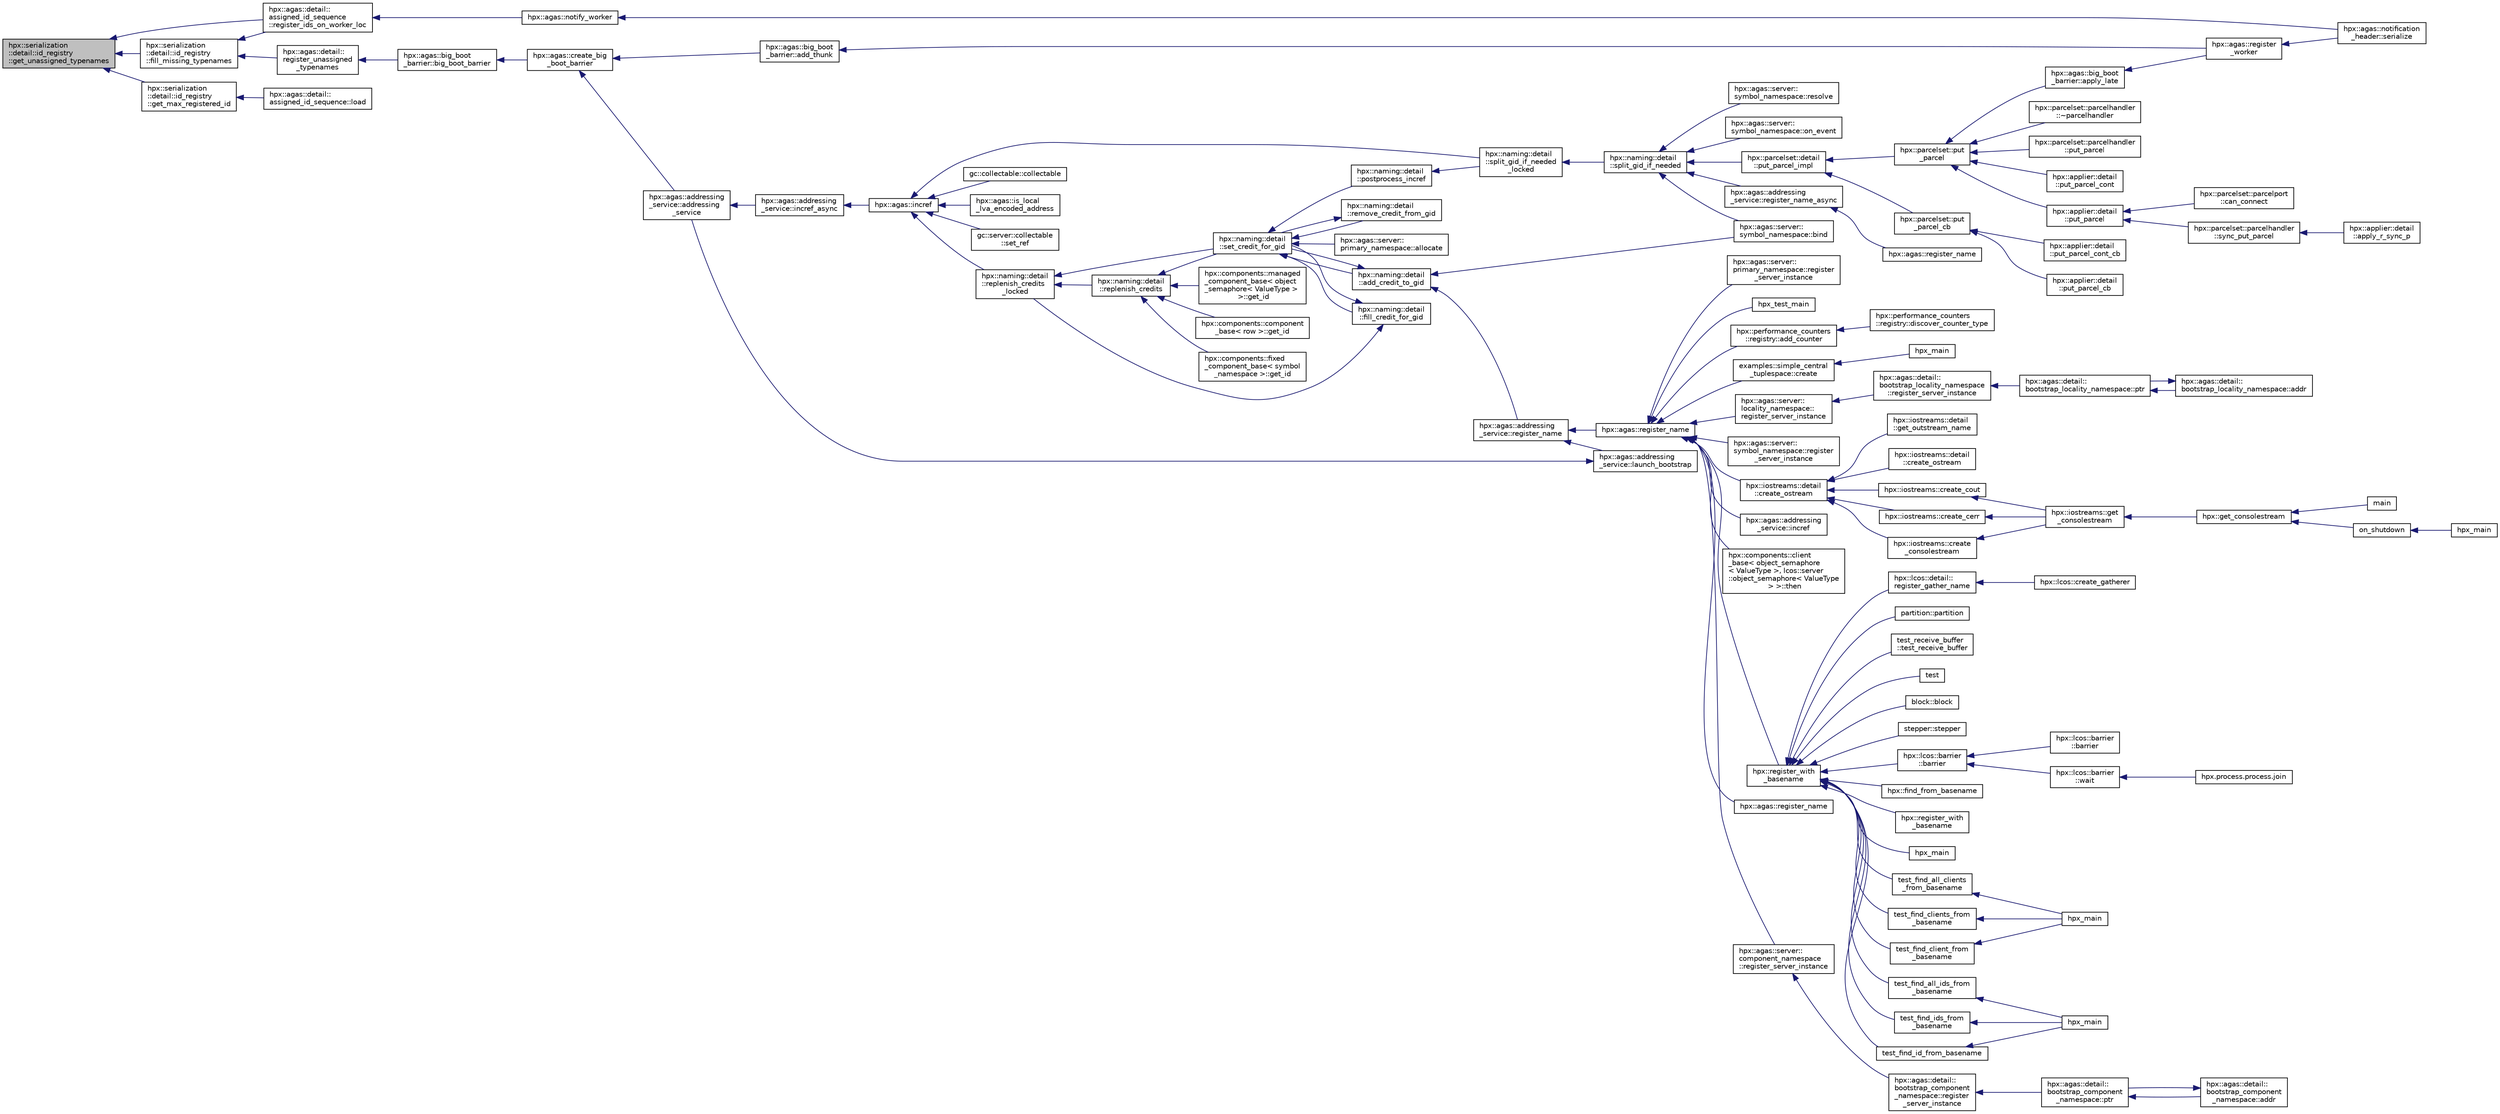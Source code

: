 digraph "hpx::serialization::detail::id_registry::get_unassigned_typenames"
{
  edge [fontname="Helvetica",fontsize="10",labelfontname="Helvetica",labelfontsize="10"];
  node [fontname="Helvetica",fontsize="10",shape=record];
  rankdir="LR";
  Node113 [label="hpx::serialization\l::detail::id_registry\l::get_unassigned_typenames",height=0.2,width=0.4,color="black", fillcolor="grey75", style="filled", fontcolor="black"];
  Node113 -> Node114 [dir="back",color="midnightblue",fontsize="10",style="solid",fontname="Helvetica"];
  Node114 [label="hpx::agas::detail::\lassigned_id_sequence\l::register_ids_on_worker_loc",height=0.2,width=0.4,color="black", fillcolor="white", style="filled",URL="$dd/d18/structhpx_1_1agas_1_1detail_1_1assigned__id__sequence.html#a35eae836c4f5b4b971e74572c990c689"];
  Node114 -> Node115 [dir="back",color="midnightblue",fontsize="10",style="solid",fontname="Helvetica"];
  Node115 [label="hpx::agas::notify_worker",height=0.2,width=0.4,color="black", fillcolor="white", style="filled",URL="$dc/d54/namespacehpx_1_1agas.html#a9bf88ab8d54a369fb9ed0fd3157ef1e8"];
  Node115 -> Node116 [dir="back",color="midnightblue",fontsize="10",style="solid",fontname="Helvetica"];
  Node116 [label="hpx::agas::notification\l_header::serialize",height=0.2,width=0.4,color="black", fillcolor="white", style="filled",URL="$de/dae/structhpx_1_1agas_1_1notification__header.html#aa028cf0e80baf9259523c340c4568634"];
  Node113 -> Node117 [dir="back",color="midnightblue",fontsize="10",style="solid",fontname="Helvetica"];
  Node117 [label="hpx::serialization\l::detail::id_registry\l::fill_missing_typenames",height=0.2,width=0.4,color="black", fillcolor="white", style="filled",URL="$dc/d9a/classhpx_1_1serialization_1_1detail_1_1id__registry.html#a80cd98a900de5a5347cf51ab710ed1be"];
  Node117 -> Node118 [dir="back",color="midnightblue",fontsize="10",style="solid",fontname="Helvetica"];
  Node118 [label="hpx::agas::detail::\lregister_unassigned\l_typenames",height=0.2,width=0.4,color="black", fillcolor="white", style="filled",URL="$dd/dd0/namespacehpx_1_1agas_1_1detail.html#a69a4d9fbe321b26f2eeeacaae98c05bb"];
  Node118 -> Node119 [dir="back",color="midnightblue",fontsize="10",style="solid",fontname="Helvetica"];
  Node119 [label="hpx::agas::big_boot\l_barrier::big_boot_barrier",height=0.2,width=0.4,color="black", fillcolor="white", style="filled",URL="$d8/db6/structhpx_1_1agas_1_1big__boot__barrier.html#ab00f39b77e1ae054dddeab796ac49a07"];
  Node119 -> Node120 [dir="back",color="midnightblue",fontsize="10",style="solid",fontname="Helvetica"];
  Node120 [label="hpx::agas::create_big\l_boot_barrier",height=0.2,width=0.4,color="black", fillcolor="white", style="filled",URL="$dc/d54/namespacehpx_1_1agas.html#a272f64deb448ea9613501a5b3458a57f"];
  Node120 -> Node121 [dir="back",color="midnightblue",fontsize="10",style="solid",fontname="Helvetica"];
  Node121 [label="hpx::agas::addressing\l_service::addressing\l_service",height=0.2,width=0.4,color="black", fillcolor="white", style="filled",URL="$db/d58/structhpx_1_1agas_1_1addressing__service.html#a4cd885b12c530009f44f7372c197d54f"];
  Node121 -> Node122 [dir="back",color="midnightblue",fontsize="10",style="solid",fontname="Helvetica"];
  Node122 [label="hpx::agas::addressing\l_service::incref_async",height=0.2,width=0.4,color="black", fillcolor="white", style="filled",URL="$db/d58/structhpx_1_1agas_1_1addressing__service.html#adae9df2634cf648f129f203c3678c1c1",tooltip="Increment the global reference count for the given id. "];
  Node122 -> Node123 [dir="back",color="midnightblue",fontsize="10",style="solid",fontname="Helvetica"];
  Node123 [label="hpx::agas::incref",height=0.2,width=0.4,color="black", fillcolor="white", style="filled",URL="$dc/d54/namespacehpx_1_1agas.html#aad81d2ea721c1a5692e243ef07bf164f"];
  Node123 -> Node124 [dir="back",color="midnightblue",fontsize="10",style="solid",fontname="Helvetica"];
  Node124 [label="hpx::agas::is_local\l_lva_encoded_address",height=0.2,width=0.4,color="black", fillcolor="white", style="filled",URL="$dc/d54/namespacehpx_1_1agas.html#abb5e5584ed3b536ace8e3f58415e24c2"];
  Node123 -> Node125 [dir="back",color="midnightblue",fontsize="10",style="solid",fontname="Helvetica"];
  Node125 [label="gc::server::collectable\l::set_ref",height=0.2,width=0.4,color="black", fillcolor="white", style="filled",URL="$da/d76/structgc_1_1server_1_1collectable.html#a8e123e39f5a85da593dc15b5f872748d"];
  Node123 -> Node126 [dir="back",color="midnightblue",fontsize="10",style="solid",fontname="Helvetica"];
  Node126 [label="gc::collectable::collectable",height=0.2,width=0.4,color="black", fillcolor="white", style="filled",URL="$da/d23/structgc_1_1collectable.html#a9ac791be34891330ff8192ac2ef68c7c"];
  Node123 -> Node127 [dir="back",color="midnightblue",fontsize="10",style="solid",fontname="Helvetica"];
  Node127 [label="hpx::naming::detail\l::split_gid_if_needed\l_locked",height=0.2,width=0.4,color="black", fillcolor="white", style="filled",URL="$d5/d18/namespacehpx_1_1naming_1_1detail.html#a8a41d874bb719f702a76d483293d9d56"];
  Node127 -> Node128 [dir="back",color="midnightblue",fontsize="10",style="solid",fontname="Helvetica"];
  Node128 [label="hpx::naming::detail\l::split_gid_if_needed",height=0.2,width=0.4,color="black", fillcolor="white", style="filled",URL="$d5/d18/namespacehpx_1_1naming_1_1detail.html#a106949fcb9087fb6bdca67d048d6568f"];
  Node128 -> Node129 [dir="back",color="midnightblue",fontsize="10",style="solid",fontname="Helvetica"];
  Node129 [label="hpx::agas::addressing\l_service::register_name_async",height=0.2,width=0.4,color="black", fillcolor="white", style="filled",URL="$db/d58/structhpx_1_1agas_1_1addressing__service.html#adfd0ce835927a3c0396b6fc9e9fbb3cf"];
  Node129 -> Node130 [dir="back",color="midnightblue",fontsize="10",style="solid",fontname="Helvetica"];
  Node130 [label="hpx::agas::register_name",height=0.2,width=0.4,color="black", fillcolor="white", style="filled",URL="$dc/d54/namespacehpx_1_1agas.html#adc43905ef74ad9948375f3948b64fc2f"];
  Node128 -> Node131 [dir="back",color="midnightblue",fontsize="10",style="solid",fontname="Helvetica"];
  Node131 [label="hpx::parcelset::detail\l::put_parcel_impl",height=0.2,width=0.4,color="black", fillcolor="white", style="filled",URL="$dc/d4e/namespacehpx_1_1parcelset_1_1detail.html#a0dfe29365976960c7f5db6388e8ce603"];
  Node131 -> Node132 [dir="back",color="midnightblue",fontsize="10",style="solid",fontname="Helvetica"];
  Node132 [label="hpx::parcelset::put\l_parcel",height=0.2,width=0.4,color="black", fillcolor="white", style="filled",URL="$d4/d41/namespacehpx_1_1parcelset.html#a53a9f5c6cf260dc8d06d194c96182b65"];
  Node132 -> Node133 [dir="back",color="midnightblue",fontsize="10",style="solid",fontname="Helvetica"];
  Node133 [label="hpx::applier::detail\l::put_parcel",height=0.2,width=0.4,color="black", fillcolor="white", style="filled",URL="$d1/d2a/namespacehpx_1_1applier_1_1detail.html#a4d568b8071bb894a09fabfba232c2663"];
  Node133 -> Node134 [dir="back",color="midnightblue",fontsize="10",style="solid",fontname="Helvetica"];
  Node134 [label="hpx::parcelset::parcelhandler\l::sync_put_parcel",height=0.2,width=0.4,color="black", fillcolor="white", style="filled",URL="$d4/d2f/classhpx_1_1parcelset_1_1parcelhandler.html#ad478f8b244ec822fcbcb84aa67b17497"];
  Node134 -> Node135 [dir="back",color="midnightblue",fontsize="10",style="solid",fontname="Helvetica"];
  Node135 [label="hpx::applier::detail\l::apply_r_sync_p",height=0.2,width=0.4,color="black", fillcolor="white", style="filled",URL="$d1/d2a/namespacehpx_1_1applier_1_1detail.html#ab69485311adeb590afa621a4b4be595d"];
  Node133 -> Node136 [dir="back",color="midnightblue",fontsize="10",style="solid",fontname="Helvetica"];
  Node136 [label="hpx::parcelset::parcelport\l::can_connect",height=0.2,width=0.4,color="black", fillcolor="white", style="filled",URL="$d9/d67/classhpx_1_1parcelset_1_1parcelport.html#a68bd6750625124e4de6309e74283a767"];
  Node132 -> Node137 [dir="back",color="midnightblue",fontsize="10",style="solid",fontname="Helvetica"];
  Node137 [label="hpx::applier::detail\l::put_parcel_cont",height=0.2,width=0.4,color="black", fillcolor="white", style="filled",URL="$d1/d2a/namespacehpx_1_1applier_1_1detail.html#aa5119ce6a8f642d2bacf23dc42ade0f9"];
  Node132 -> Node138 [dir="back",color="midnightblue",fontsize="10",style="solid",fontname="Helvetica"];
  Node138 [label="hpx::agas::big_boot\l_barrier::apply_late",height=0.2,width=0.4,color="black", fillcolor="white", style="filled",URL="$d8/db6/structhpx_1_1agas_1_1big__boot__barrier.html#a9148a04a25bea5a37d77b3ff20e1ebfb"];
  Node138 -> Node139 [dir="back",color="midnightblue",fontsize="10",style="solid",fontname="Helvetica"];
  Node139 [label="hpx::agas::register\l_worker",height=0.2,width=0.4,color="black", fillcolor="white", style="filled",URL="$dc/d54/namespacehpx_1_1agas.html#a3c98dc053a97fca0f3f3b5719d9f8336"];
  Node139 -> Node116 [dir="back",color="midnightblue",fontsize="10",style="solid",fontname="Helvetica"];
  Node132 -> Node140 [dir="back",color="midnightblue",fontsize="10",style="solid",fontname="Helvetica"];
  Node140 [label="hpx::parcelset::parcelhandler\l::~parcelhandler",height=0.2,width=0.4,color="black", fillcolor="white", style="filled",URL="$d4/d2f/classhpx_1_1parcelset_1_1parcelhandler.html#a938c1c4259b1be845dc0197465969a17"];
  Node132 -> Node141 [dir="back",color="midnightblue",fontsize="10",style="solid",fontname="Helvetica"];
  Node141 [label="hpx::parcelset::parcelhandler\l::put_parcel",height=0.2,width=0.4,color="black", fillcolor="white", style="filled",URL="$d4/d2f/classhpx_1_1parcelset_1_1parcelhandler.html#aad45344f98c3f15456325c7270ae5ade"];
  Node131 -> Node142 [dir="back",color="midnightblue",fontsize="10",style="solid",fontname="Helvetica"];
  Node142 [label="hpx::parcelset::put\l_parcel_cb",height=0.2,width=0.4,color="black", fillcolor="white", style="filled",URL="$d4/d41/namespacehpx_1_1parcelset.html#a44a60f48094a44cbb7f52b7807dc56ff"];
  Node142 -> Node143 [dir="back",color="midnightblue",fontsize="10",style="solid",fontname="Helvetica"];
  Node143 [label="hpx::applier::detail\l::put_parcel_cb",height=0.2,width=0.4,color="black", fillcolor="white", style="filled",URL="$d1/d2a/namespacehpx_1_1applier_1_1detail.html#a96b7471f7a59fa4d3d298e562507c339"];
  Node142 -> Node144 [dir="back",color="midnightblue",fontsize="10",style="solid",fontname="Helvetica"];
  Node144 [label="hpx::applier::detail\l::put_parcel_cont_cb",height=0.2,width=0.4,color="black", fillcolor="white", style="filled",URL="$d1/d2a/namespacehpx_1_1applier_1_1detail.html#acb5d7569cd53998c51e4b48f09d62e83"];
  Node128 -> Node145 [dir="back",color="midnightblue",fontsize="10",style="solid",fontname="Helvetica"];
  Node145 [label="hpx::agas::server::\lsymbol_namespace::bind",height=0.2,width=0.4,color="black", fillcolor="white", style="filled",URL="$dc/da6/structhpx_1_1agas_1_1server_1_1symbol__namespace.html#a229ead0876ac8c5754793a2ca68de559"];
  Node128 -> Node146 [dir="back",color="midnightblue",fontsize="10",style="solid",fontname="Helvetica"];
  Node146 [label="hpx::agas::server::\lsymbol_namespace::resolve",height=0.2,width=0.4,color="black", fillcolor="white", style="filled",URL="$dc/da6/structhpx_1_1agas_1_1server_1_1symbol__namespace.html#aec3fc24e40dc96142eb77537945e92d5"];
  Node128 -> Node147 [dir="back",color="midnightblue",fontsize="10",style="solid",fontname="Helvetica"];
  Node147 [label="hpx::agas::server::\lsymbol_namespace::on_event",height=0.2,width=0.4,color="black", fillcolor="white", style="filled",URL="$dc/da6/structhpx_1_1agas_1_1server_1_1symbol__namespace.html#abbfcf18e8d40612e4fa618a39a2fc492"];
  Node123 -> Node148 [dir="back",color="midnightblue",fontsize="10",style="solid",fontname="Helvetica"];
  Node148 [label="hpx::naming::detail\l::replenish_credits\l_locked",height=0.2,width=0.4,color="black", fillcolor="white", style="filled",URL="$d5/d18/namespacehpx_1_1naming_1_1detail.html#a011ed4fa9a2f4d4319adc54943fa03d6"];
  Node148 -> Node149 [dir="back",color="midnightblue",fontsize="10",style="solid",fontname="Helvetica"];
  Node149 [label="hpx::naming::detail\l::replenish_credits",height=0.2,width=0.4,color="black", fillcolor="white", style="filled",URL="$d5/d18/namespacehpx_1_1naming_1_1detail.html#aab806d937bd01894af129d3d3cbb22f4"];
  Node149 -> Node150 [dir="back",color="midnightblue",fontsize="10",style="solid",fontname="Helvetica"];
  Node150 [label="hpx::components::component\l_base\< row \>::get_id",height=0.2,width=0.4,color="black", fillcolor="white", style="filled",URL="$d2/de6/classhpx_1_1components_1_1component__base.html#a4c8fd93514039bdf01c48d66d82b19cd"];
  Node149 -> Node151 [dir="back",color="midnightblue",fontsize="10",style="solid",fontname="Helvetica"];
  Node151 [label="hpx::components::fixed\l_component_base\< symbol\l_namespace \>::get_id",height=0.2,width=0.4,color="black", fillcolor="white", style="filled",URL="$df/dfd/classhpx_1_1components_1_1fixed__component__base.html#a3066d2c2779a65cd20ce98b87e4dd4c2"];
  Node149 -> Node152 [dir="back",color="midnightblue",fontsize="10",style="solid",fontname="Helvetica"];
  Node152 [label="hpx::components::managed\l_component_base\< object\l_semaphore\< ValueType \>\l \>::get_id",height=0.2,width=0.4,color="black", fillcolor="white", style="filled",URL="$d1/d7b/classhpx_1_1components_1_1managed__component__base.html#ac026850ad861e1da5393943cf5751708"];
  Node149 -> Node153 [dir="back",color="midnightblue",fontsize="10",style="solid",fontname="Helvetica"];
  Node153 [label="hpx::naming::detail\l::set_credit_for_gid",height=0.2,width=0.4,color="black", fillcolor="white", style="filled",URL="$d5/d18/namespacehpx_1_1naming_1_1detail.html#a87703193ff814a4e1c912e98e655ec51"];
  Node153 -> Node154 [dir="back",color="midnightblue",fontsize="10",style="solid",fontname="Helvetica"];
  Node154 [label="hpx::naming::detail\l::postprocess_incref",height=0.2,width=0.4,color="black", fillcolor="white", style="filled",URL="$d5/d18/namespacehpx_1_1naming_1_1detail.html#a9d2708b2b1a4087d64195137b077ef1d"];
  Node154 -> Node127 [dir="back",color="midnightblue",fontsize="10",style="solid",fontname="Helvetica"];
  Node153 -> Node155 [dir="back",color="midnightblue",fontsize="10",style="solid",fontname="Helvetica"];
  Node155 [label="hpx::naming::detail\l::add_credit_to_gid",height=0.2,width=0.4,color="black", fillcolor="white", style="filled",URL="$d5/d18/namespacehpx_1_1naming_1_1detail.html#ab13848a91587535a393be4def980e832"];
  Node155 -> Node156 [dir="back",color="midnightblue",fontsize="10",style="solid",fontname="Helvetica"];
  Node156 [label="hpx::agas::addressing\l_service::register_name",height=0.2,width=0.4,color="black", fillcolor="white", style="filled",URL="$db/d58/structhpx_1_1agas_1_1addressing__service.html#a5929d7fd681a5ed692bfbeaa503fc32d",tooltip="Register a global name with a global address (id) "];
  Node156 -> Node157 [dir="back",color="midnightblue",fontsize="10",style="solid",fontname="Helvetica"];
  Node157 [label="hpx::agas::addressing\l_service::launch_bootstrap",height=0.2,width=0.4,color="black", fillcolor="white", style="filled",URL="$db/d58/structhpx_1_1agas_1_1addressing__service.html#a664380be3597d3ca31677b2ae5800e76"];
  Node157 -> Node121 [dir="back",color="midnightblue",fontsize="10",style="solid",fontname="Helvetica"];
  Node156 -> Node158 [dir="back",color="midnightblue",fontsize="10",style="solid",fontname="Helvetica"];
  Node158 [label="hpx::agas::register_name",height=0.2,width=0.4,color="black", fillcolor="white", style="filled",URL="$dc/d54/namespacehpx_1_1agas.html#a3812793adbf5e7d8c6b468595ac0823f"];
  Node158 -> Node159 [dir="back",color="midnightblue",fontsize="10",style="solid",fontname="Helvetica"];
  Node159 [label="hpx::register_with\l_basename",height=0.2,width=0.4,color="black", fillcolor="white", style="filled",URL="$d8/d83/namespacehpx.html#acf88178dc8c98cb0d7396325b3ccffdd",tooltip="Register the given id using the given base name. "];
  Node159 -> Node160 [dir="back",color="midnightblue",fontsize="10",style="solid",fontname="Helvetica"];
  Node160 [label="stepper::stepper",height=0.2,width=0.4,color="black", fillcolor="white", style="filled",URL="$d0/da6/structstepper.html#a3d3b661e2502d80c80775c190f5585e2"];
  Node159 -> Node161 [dir="back",color="midnightblue",fontsize="10",style="solid",fontname="Helvetica"];
  Node161 [label="hpx::lcos::barrier\l::barrier",height=0.2,width=0.4,color="black", fillcolor="white", style="filled",URL="$d9/dab/classhpx_1_1lcos_1_1barrier.html#ae8e5bad1b2828970404b5d280137d579"];
  Node161 -> Node162 [dir="back",color="midnightblue",fontsize="10",style="solid",fontname="Helvetica"];
  Node162 [label="hpx::lcos::barrier\l::barrier",height=0.2,width=0.4,color="black", fillcolor="white", style="filled",URL="$d9/dab/classhpx_1_1lcos_1_1barrier.html#a8a9fc05508fad7cd1d8014bee0e1d221"];
  Node161 -> Node163 [dir="back",color="midnightblue",fontsize="10",style="solid",fontname="Helvetica"];
  Node163 [label="hpx::lcos::barrier\l::wait",height=0.2,width=0.4,color="black", fillcolor="white", style="filled",URL="$d9/dab/classhpx_1_1lcos_1_1barrier.html#a1fcac5ce49dd1b9800affc8c8b84e4c9"];
  Node163 -> Node164 [dir="back",color="midnightblue",fontsize="10",style="solid",fontname="Helvetica"];
  Node164 [label="hpx.process.process.join",height=0.2,width=0.4,color="black", fillcolor="white", style="filled",URL="$d3/d41/classhpx_1_1process_1_1process.html#acc7ec4687f3bf5ae121ef7b494d991d8"];
  Node159 -> Node165 [dir="back",color="midnightblue",fontsize="10",style="solid",fontname="Helvetica"];
  Node165 [label="hpx::find_from_basename",height=0.2,width=0.4,color="black", fillcolor="white", style="filled",URL="$d8/d83/namespacehpx.html#a02d4c4317d9d663b22c2e47aab0b56df",tooltip="Return registered id from the given base name and sequence number. "];
  Node159 -> Node166 [dir="back",color="midnightblue",fontsize="10",style="solid",fontname="Helvetica"];
  Node166 [label="hpx::register_with\l_basename",height=0.2,width=0.4,color="black", fillcolor="white", style="filled",URL="$d8/d83/namespacehpx.html#a09a6c6ffc84d21df225c3f5730de31d0"];
  Node159 -> Node167 [dir="back",color="midnightblue",fontsize="10",style="solid",fontname="Helvetica"];
  Node167 [label="hpx_main",height=0.2,width=0.4,color="black", fillcolor="white", style="filled",URL="$db/d8d/duplicate__id__registration__1596_8cpp.html#aefd26dd818037509b2241068d57e3e1d"];
  Node159 -> Node168 [dir="back",color="midnightblue",fontsize="10",style="solid",fontname="Helvetica"];
  Node168 [label="test_find_all_clients\l_from_basename",height=0.2,width=0.4,color="black", fillcolor="white", style="filled",URL="$dc/d15/find__clients__from__prefix_8cpp.html#aa57a9747db04f3feb78e2e423232d1f9"];
  Node168 -> Node169 [dir="back",color="midnightblue",fontsize="10",style="solid",fontname="Helvetica"];
  Node169 [label="hpx_main",height=0.2,width=0.4,color="black", fillcolor="white", style="filled",URL="$dc/d15/find__clients__from__prefix_8cpp.html#aefd26dd818037509b2241068d57e3e1d"];
  Node159 -> Node170 [dir="back",color="midnightblue",fontsize="10",style="solid",fontname="Helvetica"];
  Node170 [label="test_find_clients_from\l_basename",height=0.2,width=0.4,color="black", fillcolor="white", style="filled",URL="$dc/d15/find__clients__from__prefix_8cpp.html#a6fef840f56014443521cc99c2d9d781c"];
  Node170 -> Node169 [dir="back",color="midnightblue",fontsize="10",style="solid",fontname="Helvetica"];
  Node159 -> Node171 [dir="back",color="midnightblue",fontsize="10",style="solid",fontname="Helvetica"];
  Node171 [label="test_find_client_from\l_basename",height=0.2,width=0.4,color="black", fillcolor="white", style="filled",URL="$dc/d15/find__clients__from__prefix_8cpp.html#a61a7f45bc9dd018d57ea2230824dab25"];
  Node171 -> Node169 [dir="back",color="midnightblue",fontsize="10",style="solid",fontname="Helvetica"];
  Node159 -> Node172 [dir="back",color="midnightblue",fontsize="10",style="solid",fontname="Helvetica"];
  Node172 [label="test_find_all_ids_from\l_basename",height=0.2,width=0.4,color="black", fillcolor="white", style="filled",URL="$dc/df3/find__ids__from__prefix_8cpp.html#a369302d85871c563e109f575d4c3d29c"];
  Node172 -> Node173 [dir="back",color="midnightblue",fontsize="10",style="solid",fontname="Helvetica"];
  Node173 [label="hpx_main",height=0.2,width=0.4,color="black", fillcolor="white", style="filled",URL="$dc/df3/find__ids__from__prefix_8cpp.html#aefd26dd818037509b2241068d57e3e1d"];
  Node159 -> Node174 [dir="back",color="midnightblue",fontsize="10",style="solid",fontname="Helvetica"];
  Node174 [label="test_find_ids_from\l_basename",height=0.2,width=0.4,color="black", fillcolor="white", style="filled",URL="$dc/df3/find__ids__from__prefix_8cpp.html#a4526a7a41c258e2aedcdabd4ece4f4ba"];
  Node174 -> Node173 [dir="back",color="midnightblue",fontsize="10",style="solid",fontname="Helvetica"];
  Node159 -> Node175 [dir="back",color="midnightblue",fontsize="10",style="solid",fontname="Helvetica"];
  Node175 [label="test_find_id_from_basename",height=0.2,width=0.4,color="black", fillcolor="white", style="filled",URL="$dc/df3/find__ids__from__prefix_8cpp.html#a35b932e250f78d774db87c971e42adce"];
  Node175 -> Node173 [dir="back",color="midnightblue",fontsize="10",style="solid",fontname="Helvetica"];
  Node159 -> Node176 [dir="back",color="midnightblue",fontsize="10",style="solid",fontname="Helvetica"];
  Node176 [label="hpx::lcos::detail::\lregister_gather_name",height=0.2,width=0.4,color="black", fillcolor="white", style="filled",URL="$d4/d6c/namespacehpx_1_1lcos_1_1detail.html#afb3d3eafe04150308d004869a96242b3"];
  Node176 -> Node177 [dir="back",color="midnightblue",fontsize="10",style="solid",fontname="Helvetica"];
  Node177 [label="hpx::lcos::create_gatherer",height=0.2,width=0.4,color="black", fillcolor="white", style="filled",URL="$d2/dc9/namespacehpx_1_1lcos.html#aaa3e2a825ca566eee4e3c0cfc19b5dc3"];
  Node159 -> Node178 [dir="back",color="midnightblue",fontsize="10",style="solid",fontname="Helvetica"];
  Node178 [label="partition::partition",height=0.2,width=0.4,color="black", fillcolor="white", style="filled",URL="$d3/d98/structpartition.html#a949115c70a8ed7802ec756677063507b"];
  Node159 -> Node179 [dir="back",color="midnightblue",fontsize="10",style="solid",fontname="Helvetica"];
  Node179 [label="test_receive_buffer\l::test_receive_buffer",height=0.2,width=0.4,color="black", fillcolor="white", style="filled",URL="$d1/d2e/structtest__receive__buffer.html#a501e8703c3a9d33b23c67cc3782a3052"];
  Node159 -> Node180 [dir="back",color="midnightblue",fontsize="10",style="solid",fontname="Helvetica"];
  Node180 [label="test",height=0.2,width=0.4,color="black", fillcolor="white", style="filled",URL="$db/d95/register__with__basename__1804_8cpp.html#ae1a3968e7947464bee7714f6d43b7002"];
  Node159 -> Node181 [dir="back",color="midnightblue",fontsize="10",style="solid",fontname="Helvetica"];
  Node181 [label="block::block",height=0.2,width=0.4,color="black", fillcolor="white", style="filled",URL="$d1/d7f/structblock.html#ad2fe04030b850ffa3f213c85f848c0c9"];
  Node158 -> Node182 [dir="back",color="midnightblue",fontsize="10",style="solid",fontname="Helvetica"];
  Node182 [label="hpx::agas::addressing\l_service::incref",height=0.2,width=0.4,color="black", fillcolor="white", style="filled",URL="$db/d58/structhpx_1_1agas_1_1addressing__service.html#a77add8ef493b3ff577876bbbde8b2ead"];
  Node158 -> Node183 [dir="back",color="midnightblue",fontsize="10",style="solid",fontname="Helvetica"];
  Node183 [label="hpx::components::client\l_base\< object_semaphore\l\< ValueType \>, lcos::server\l::object_semaphore\< ValueType\l \> \>::then",height=0.2,width=0.4,color="black", fillcolor="white", style="filled",URL="$d9/dad/classhpx_1_1components_1_1client__base.html#a195e205b5917c50455e9eab169045a2f"];
  Node158 -> Node184 [dir="back",color="midnightblue",fontsize="10",style="solid",fontname="Helvetica"];
  Node184 [label="hpx::agas::server::\lcomponent_namespace\l::register_server_instance",height=0.2,width=0.4,color="black", fillcolor="white", style="filled",URL="$d4/dc8/structhpx_1_1agas_1_1server_1_1component__namespace.html#aa114cf679cc56f70c05ab18aff971ecb"];
  Node184 -> Node185 [dir="back",color="midnightblue",fontsize="10",style="solid",fontname="Helvetica"];
  Node185 [label="hpx::agas::detail::\lbootstrap_component\l_namespace::register\l_server_instance",height=0.2,width=0.4,color="black", fillcolor="white", style="filled",URL="$d4/db7/structhpx_1_1agas_1_1detail_1_1bootstrap__component__namespace.html#abbc31dcbeb87361092d40afcfbd456b8"];
  Node185 -> Node186 [dir="back",color="midnightblue",fontsize="10",style="solid",fontname="Helvetica"];
  Node186 [label="hpx::agas::detail::\lbootstrap_component\l_namespace::ptr",height=0.2,width=0.4,color="black", fillcolor="white", style="filled",URL="$d4/db7/structhpx_1_1agas_1_1detail_1_1bootstrap__component__namespace.html#a2ddc1b51e40d6b5c32f7eeba52a7527d"];
  Node186 -> Node187 [dir="back",color="midnightblue",fontsize="10",style="solid",fontname="Helvetica"];
  Node187 [label="hpx::agas::detail::\lbootstrap_component\l_namespace::addr",height=0.2,width=0.4,color="black", fillcolor="white", style="filled",URL="$d4/db7/structhpx_1_1agas_1_1detail_1_1bootstrap__component__namespace.html#a4947343cef580d3a72f9fcb6803a54b1"];
  Node187 -> Node186 [dir="back",color="midnightblue",fontsize="10",style="solid",fontname="Helvetica"];
  Node158 -> Node188 [dir="back",color="midnightblue",fontsize="10",style="solid",fontname="Helvetica"];
  Node188 [label="hpx::agas::register_name",height=0.2,width=0.4,color="black", fillcolor="white", style="filled",URL="$dc/d54/namespacehpx_1_1agas.html#a2430195ce3eb5a044693ffff42ac4124"];
  Node158 -> Node189 [dir="back",color="midnightblue",fontsize="10",style="solid",fontname="Helvetica"];
  Node189 [label="hpx::agas::server::\llocality_namespace::\lregister_server_instance",height=0.2,width=0.4,color="black", fillcolor="white", style="filled",URL="$dc/d72/structhpx_1_1agas_1_1server_1_1locality__namespace.html#af1491746c7368e3824c99bc100f18734"];
  Node189 -> Node190 [dir="back",color="midnightblue",fontsize="10",style="solid",fontname="Helvetica"];
  Node190 [label="hpx::agas::detail::\lbootstrap_locality_namespace\l::register_server_instance",height=0.2,width=0.4,color="black", fillcolor="white", style="filled",URL="$d2/d28/structhpx_1_1agas_1_1detail_1_1bootstrap__locality__namespace.html#ae300573bed5ba4de244854736bc93372"];
  Node190 -> Node191 [dir="back",color="midnightblue",fontsize="10",style="solid",fontname="Helvetica"];
  Node191 [label="hpx::agas::detail::\lbootstrap_locality_namespace::ptr",height=0.2,width=0.4,color="black", fillcolor="white", style="filled",URL="$d2/d28/structhpx_1_1agas_1_1detail_1_1bootstrap__locality__namespace.html#a5d4dcef228d9a8e6040f2e404546a7b8"];
  Node191 -> Node192 [dir="back",color="midnightblue",fontsize="10",style="solid",fontname="Helvetica"];
  Node192 [label="hpx::agas::detail::\lbootstrap_locality_namespace::addr",height=0.2,width=0.4,color="black", fillcolor="white", style="filled",URL="$d2/d28/structhpx_1_1agas_1_1detail_1_1bootstrap__locality__namespace.html#a6a5b1a39f25283d49aae9a42b5c4388a"];
  Node192 -> Node191 [dir="back",color="midnightblue",fontsize="10",style="solid",fontname="Helvetica"];
  Node158 -> Node193 [dir="back",color="midnightblue",fontsize="10",style="solid",fontname="Helvetica"];
  Node193 [label="hpx::agas::server::\lprimary_namespace::register\l_server_instance",height=0.2,width=0.4,color="black", fillcolor="white", style="filled",URL="$d7/d3a/structhpx_1_1agas_1_1server_1_1primary__namespace.html#a8d3a53331e87a1a6a16a53a0f5c5d759"];
  Node158 -> Node194 [dir="back",color="midnightblue",fontsize="10",style="solid",fontname="Helvetica"];
  Node194 [label="hpx_test_main",height=0.2,width=0.4,color="black", fillcolor="white", style="filled",URL="$d9/deb/refcnted__symbol__to__local__object_8cpp.html#a9a1c75cfa4bc8637fb9e22dfdca0891a"];
  Node158 -> Node195 [dir="back",color="midnightblue",fontsize="10",style="solid",fontname="Helvetica"];
  Node195 [label="hpx::performance_counters\l::registry::add_counter",height=0.2,width=0.4,color="black", fillcolor="white", style="filled",URL="$d2/d02/classhpx_1_1performance__counters_1_1registry.html#a161780fff85c669515be3253f0e29fa5",tooltip="Add an existing performance counter instance to the registry. "];
  Node195 -> Node196 [dir="back",color="midnightblue",fontsize="10",style="solid",fontname="Helvetica"];
  Node196 [label="hpx::performance_counters\l::registry::discover_counter_type",height=0.2,width=0.4,color="black", fillcolor="white", style="filled",URL="$d2/d02/classhpx_1_1performance__counters_1_1registry.html#af060ad9ba59fefe302c89bd8e80227d9"];
  Node158 -> Node197 [dir="back",color="midnightblue",fontsize="10",style="solid",fontname="Helvetica"];
  Node197 [label="examples::simple_central\l_tuplespace::create",height=0.2,width=0.4,color="black", fillcolor="white", style="filled",URL="$d5/d1b/classexamples_1_1simple__central__tuplespace.html#a56c807f1fdd13e282e0ab8f45fdcf0b7"];
  Node197 -> Node198 [dir="back",color="midnightblue",fontsize="10",style="solid",fontname="Helvetica"];
  Node198 [label="hpx_main",height=0.2,width=0.4,color="black", fillcolor="white", style="filled",URL="$d1/d7b/simple__central__tuplespace__client_8cpp.html#aefd26dd818037509b2241068d57e3e1d"];
  Node158 -> Node199 [dir="back",color="midnightblue",fontsize="10",style="solid",fontname="Helvetica"];
  Node199 [label="hpx::iostreams::detail\l::create_ostream",height=0.2,width=0.4,color="black", fillcolor="white", style="filled",URL="$de/d26/namespacehpx_1_1iostreams_1_1detail.html#a2532c6c409d765cc96f0f062dd1807ea"];
  Node199 -> Node200 [dir="back",color="midnightblue",fontsize="10",style="solid",fontname="Helvetica"];
  Node200 [label="hpx::iostreams::detail\l::get_outstream_name",height=0.2,width=0.4,color="black", fillcolor="white", style="filled",URL="$de/d26/namespacehpx_1_1iostreams_1_1detail.html#a4e5f42733aacfd1b6f845141cc8bd755"];
  Node199 -> Node201 [dir="back",color="midnightblue",fontsize="10",style="solid",fontname="Helvetica"];
  Node201 [label="hpx::iostreams::detail\l::create_ostream",height=0.2,width=0.4,color="black", fillcolor="white", style="filled",URL="$de/d26/namespacehpx_1_1iostreams_1_1detail.html#a6a1ed0a7709d7cba5b0feb9d3752fb31"];
  Node199 -> Node202 [dir="back",color="midnightblue",fontsize="10",style="solid",fontname="Helvetica"];
  Node202 [label="hpx::iostreams::create_cout",height=0.2,width=0.4,color="black", fillcolor="white", style="filled",URL="$dd/d1d/namespacehpx_1_1iostreams.html#a9a178fadf70f9b3c6f74274409a7bc69"];
  Node202 -> Node203 [dir="back",color="midnightblue",fontsize="10",style="solid",fontname="Helvetica"];
  Node203 [label="hpx::iostreams::get\l_consolestream",height=0.2,width=0.4,color="black", fillcolor="white", style="filled",URL="$dd/d1d/namespacehpx_1_1iostreams.html#ac4a2ed792a4f5bdcb286ba83f5cd261d"];
  Node203 -> Node204 [dir="back",color="midnightblue",fontsize="10",style="solid",fontname="Helvetica"];
  Node204 [label="hpx::get_consolestream",height=0.2,width=0.4,color="black", fillcolor="white", style="filled",URL="$d8/d83/namespacehpx.html#af305e0b2731f998440d87c7500187a11"];
  Node204 -> Node205 [dir="back",color="midnightblue",fontsize="10",style="solid",fontname="Helvetica"];
  Node205 [label="main",height=0.2,width=0.4,color="black", fillcolor="white", style="filled",URL="$db/dd0/lost__output__2236_8cpp.html#a3c04138a5bfe5d72780bb7e82a18e627"];
  Node204 -> Node206 [dir="back",color="midnightblue",fontsize="10",style="solid",fontname="Helvetica"];
  Node206 [label="on_shutdown",height=0.2,width=0.4,color="black", fillcolor="white", style="filled",URL="$de/d67/no__output__1173_8cpp.html#ada3655c097ed162539aadedb0de3673b"];
  Node206 -> Node207 [dir="back",color="midnightblue",fontsize="10",style="solid",fontname="Helvetica"];
  Node207 [label="hpx_main",height=0.2,width=0.4,color="black", fillcolor="white", style="filled",URL="$de/d67/no__output__1173_8cpp.html#a4ca51ec94fa82421fc621b58eef7b01c"];
  Node199 -> Node208 [dir="back",color="midnightblue",fontsize="10",style="solid",fontname="Helvetica"];
  Node208 [label="hpx::iostreams::create_cerr",height=0.2,width=0.4,color="black", fillcolor="white", style="filled",URL="$dd/d1d/namespacehpx_1_1iostreams.html#aecf4f2ddc53a24fe917ce7cca0bda378"];
  Node208 -> Node203 [dir="back",color="midnightblue",fontsize="10",style="solid",fontname="Helvetica"];
  Node199 -> Node209 [dir="back",color="midnightblue",fontsize="10",style="solid",fontname="Helvetica"];
  Node209 [label="hpx::iostreams::create\l_consolestream",height=0.2,width=0.4,color="black", fillcolor="white", style="filled",URL="$dd/d1d/namespacehpx_1_1iostreams.html#ade2ebf54e04b80ddcf3c31dd0bad5ece"];
  Node209 -> Node203 [dir="back",color="midnightblue",fontsize="10",style="solid",fontname="Helvetica"];
  Node158 -> Node210 [dir="back",color="midnightblue",fontsize="10",style="solid",fontname="Helvetica"];
  Node210 [label="hpx::agas::server::\lsymbol_namespace::register\l_server_instance",height=0.2,width=0.4,color="black", fillcolor="white", style="filled",URL="$dc/da6/structhpx_1_1agas_1_1server_1_1symbol__namespace.html#ac7de45f2a45cfccf925b88563f61efb0"];
  Node155 -> Node153 [dir="back",color="midnightblue",fontsize="10",style="solid",fontname="Helvetica"];
  Node155 -> Node145 [dir="back",color="midnightblue",fontsize="10",style="solid",fontname="Helvetica"];
  Node153 -> Node211 [dir="back",color="midnightblue",fontsize="10",style="solid",fontname="Helvetica"];
  Node211 [label="hpx::naming::detail\l::remove_credit_from_gid",height=0.2,width=0.4,color="black", fillcolor="white", style="filled",URL="$d5/d18/namespacehpx_1_1naming_1_1detail.html#a3ccb4b028c2c757c0fabdfe58ac07e47"];
  Node211 -> Node153 [dir="back",color="midnightblue",fontsize="10",style="solid",fontname="Helvetica"];
  Node153 -> Node212 [dir="back",color="midnightblue",fontsize="10",style="solid",fontname="Helvetica"];
  Node212 [label="hpx::naming::detail\l::fill_credit_for_gid",height=0.2,width=0.4,color="black", fillcolor="white", style="filled",URL="$d5/d18/namespacehpx_1_1naming_1_1detail.html#a3ec890e6a5b5c8fbd21b11dfe7e50352"];
  Node212 -> Node148 [dir="back",color="midnightblue",fontsize="10",style="solid",fontname="Helvetica"];
  Node212 -> Node153 [dir="back",color="midnightblue",fontsize="10",style="solid",fontname="Helvetica"];
  Node153 -> Node213 [dir="back",color="midnightblue",fontsize="10",style="solid",fontname="Helvetica"];
  Node213 [label="hpx::agas::server::\lprimary_namespace::allocate",height=0.2,width=0.4,color="black", fillcolor="white", style="filled",URL="$d7/d3a/structhpx_1_1agas_1_1server_1_1primary__namespace.html#a87560fb730ac846b91fc7287dc4e247b"];
  Node148 -> Node153 [dir="back",color="midnightblue",fontsize="10",style="solid",fontname="Helvetica"];
  Node120 -> Node214 [dir="back",color="midnightblue",fontsize="10",style="solid",fontname="Helvetica"];
  Node214 [label="hpx::agas::big_boot\l_barrier::add_thunk",height=0.2,width=0.4,color="black", fillcolor="white", style="filled",URL="$d8/db6/structhpx_1_1agas_1_1big__boot__barrier.html#a4f0a3fbaed50482d5fba106e49c0d1af"];
  Node214 -> Node139 [dir="back",color="midnightblue",fontsize="10",style="solid",fontname="Helvetica"];
  Node117 -> Node114 [dir="back",color="midnightblue",fontsize="10",style="solid",fontname="Helvetica"];
  Node113 -> Node215 [dir="back",color="midnightblue",fontsize="10",style="solid",fontname="Helvetica"];
  Node215 [label="hpx::serialization\l::detail::id_registry\l::get_max_registered_id",height=0.2,width=0.4,color="black", fillcolor="white", style="filled",URL="$dc/d9a/classhpx_1_1serialization_1_1detail_1_1id__registry.html#a608a41c816cf1aa794aafecae21d2963"];
  Node215 -> Node216 [dir="back",color="midnightblue",fontsize="10",style="solid",fontname="Helvetica"];
  Node216 [label="hpx::agas::detail::\lassigned_id_sequence::load",height=0.2,width=0.4,color="black", fillcolor="white", style="filled",URL="$dd/d18/structhpx_1_1agas_1_1detail_1_1assigned__id__sequence.html#a99a379110ec6aa07c3f1d650769e59b8"];
}
